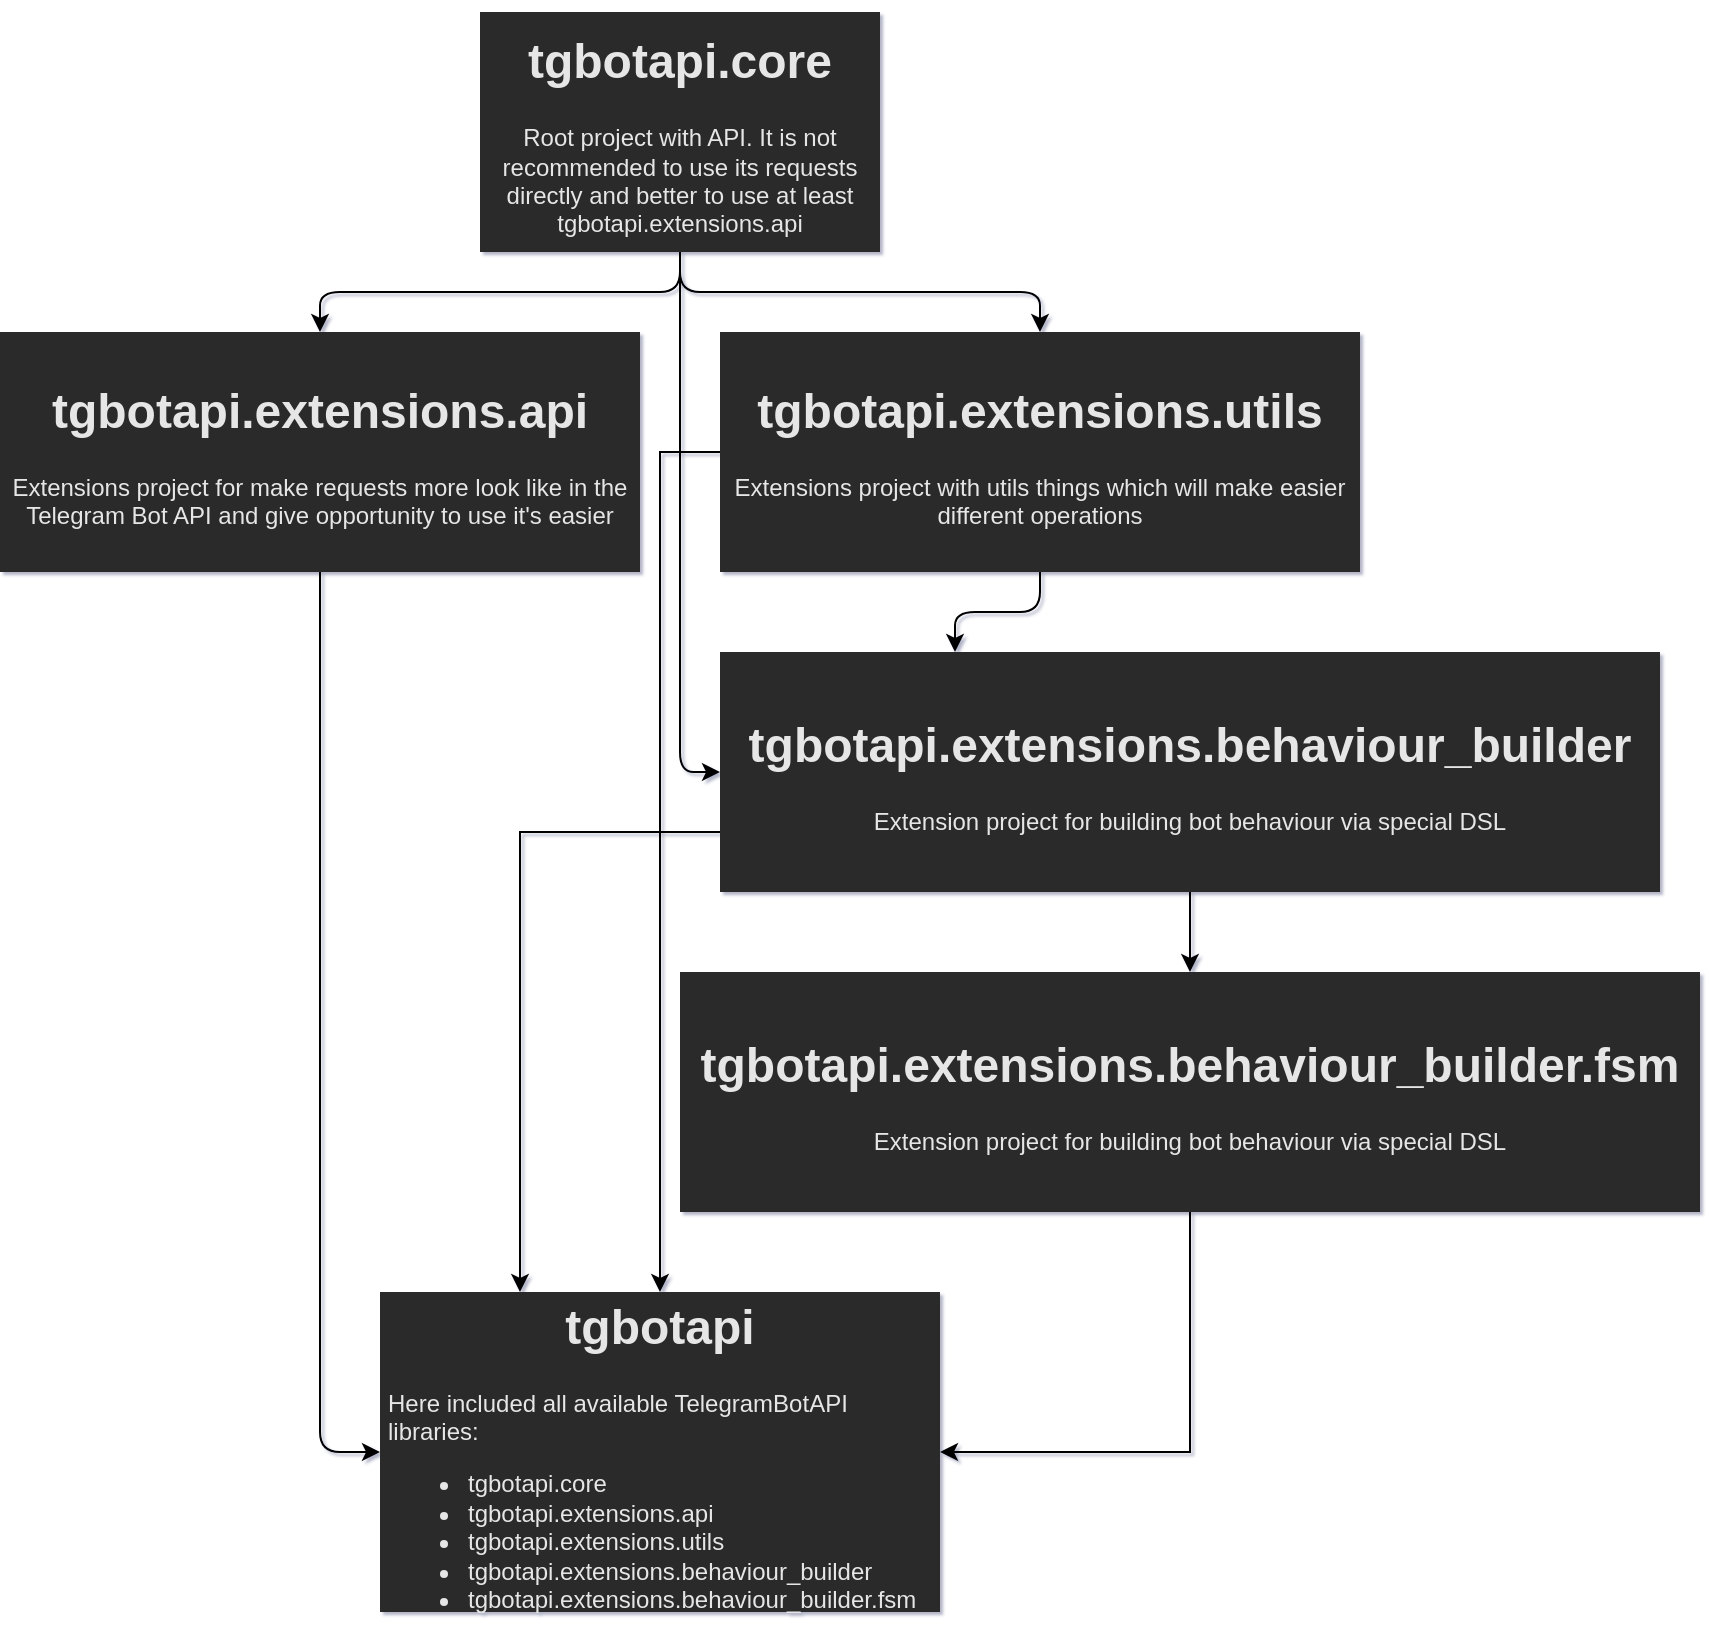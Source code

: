 <mxfile version="15.4.0" type="device"><diagram id="52__hkWDA9-3YNXNIhpc" name="Framework structure"><mxGraphModel dx="1102" dy="817" grid="1" gridSize="10" guides="1" tooltips="1" connect="1" arrows="1" fold="1" page="1" pageScale="1" pageWidth="850" pageHeight="1100" math="0" shadow="1"><root><mxCell id="0"/><mxCell id="1" parent="0"/><mxCell id="56" style="edgeStyle=orthogonalEdgeStyle;orthogonalLoop=1;jettySize=auto;html=1;entryX=0;entryY=0.5;entryDx=0;entryDy=0;" parent="1" source="47" target="55" edge="1"><mxGeometry relative="1" as="geometry"/></mxCell><mxCell id="47" value="&lt;h1&gt;&lt;span style=&quot;text-align: left&quot;&gt;&lt;span style=&quot;line-height: 28.8px&quot;&gt;&lt;b style=&quot;font-size: 24px&quot;&gt;tgbotapi.extensions.api&lt;/b&gt;&lt;/span&gt;&lt;/span&gt;&lt;/h1&gt;&lt;p&gt;&lt;span style=&quot;text-align: left&quot;&gt;Extensions project for make requests more look like in the Telegram Bot API and give opportunity to use it's easier&lt;/span&gt;&lt;/p&gt;" style="text;html=1;align=center;verticalAlign=middle;shadow=0;glass=0;spacing=5;whiteSpace=wrap;fillColor=#2a2a2a;fontColor=#E6E6E6;" parent="1" vertex="1"><mxGeometry y="200" width="320" height="120" as="geometry"/></mxCell><mxCell id="50" style="edgeStyle=orthogonalEdgeStyle;orthogonalLoop=1;jettySize=auto;html=1;entryX=0.5;entryY=0;entryDx=0;entryDy=0;" parent="1" source="48" target="47" edge="1"><mxGeometry relative="1" as="geometry"/></mxCell><mxCell id="51" style="edgeStyle=orthogonalEdgeStyle;orthogonalLoop=1;jettySize=auto;html=1;entryX=0.5;entryY=0;entryDx=0;entryDy=0;" parent="1" source="48" target="49" edge="1"><mxGeometry relative="1" as="geometry"/></mxCell><mxCell id="54" style="edgeStyle=orthogonalEdgeStyle;orthogonalLoop=1;jettySize=auto;html=1;entryX=0;entryY=0.5;entryDx=0;entryDy=0;" parent="1" source="48" target="52" edge="1"><mxGeometry relative="1" as="geometry"/></mxCell><mxCell id="48" value="&lt;p style=&quot;line-height: 140%&quot;&gt;&lt;/p&gt;&lt;h1&gt;&lt;span style=&quot;font-size: 24px&quot;&gt;&lt;b&gt;tgbotapi.core&lt;/b&gt;&lt;/span&gt;&lt;/h1&gt;&lt;p&gt;&lt;span style=&quot;font-size: 12px ; font-weight: normal&quot;&gt;Root project with API. It is not recommended to use its requests directly and better to use at least tgbotapi.extensions.api&lt;/span&gt;&lt;/p&gt;&lt;p&gt;&lt;/p&gt;" style="text;html=1;align=center;verticalAlign=middle;shadow=0;glass=0;spacing=5;whiteSpace=wrap;fillColor=#2a2a2a;fontColor=#E6E6E6;" parent="1" vertex="1"><mxGeometry x="240" y="40" width="200" height="120" as="geometry"/></mxCell><mxCell id="53" style="edgeStyle=orthogonalEdgeStyle;orthogonalLoop=1;jettySize=auto;html=1;entryX=0.25;entryY=0;entryDx=0;entryDy=0;" parent="1" source="49" target="52" edge="1"><mxGeometry relative="1" as="geometry"/></mxCell><mxCell id="0RoW5gwY-VOkkhbN-aKC-60" style="edgeStyle=orthogonalEdgeStyle;rounded=0;orthogonalLoop=1;jettySize=auto;html=1;exitX=0;exitY=0.5;exitDx=0;exitDy=0;entryX=0.5;entryY=0;entryDx=0;entryDy=0;" edge="1" parent="1" source="49" target="55"><mxGeometry relative="1" as="geometry"><Array as="points"><mxPoint x="330" y="260"/></Array></mxGeometry></mxCell><mxCell id="49" value="&lt;h1&gt;&lt;span style=&quot;text-align: left&quot;&gt;&lt;span style=&quot;line-height: 28.8px&quot;&gt;&lt;b style=&quot;font-size: 24px&quot;&gt;tgbotapi.extensions.utils&lt;/b&gt;&lt;/span&gt;&lt;/span&gt;&lt;/h1&gt;&lt;p&gt;Extensions project with utils things which will make easier different operations&lt;br&gt;&lt;/p&gt;" style="text;html=1;align=center;verticalAlign=middle;shadow=0;glass=0;spacing=5;whiteSpace=wrap;fillColor=#2a2a2a;fontColor=#E6E6E6;" parent="1" vertex="1"><mxGeometry x="360" y="200" width="320" height="120" as="geometry"/></mxCell><mxCell id="0RoW5gwY-VOkkhbN-aKC-59" style="edgeStyle=orthogonalEdgeStyle;rounded=0;orthogonalLoop=1;jettySize=auto;html=1;exitX=0.5;exitY=1;exitDx=0;exitDy=0;" edge="1" parent="1" source="52" target="0RoW5gwY-VOkkhbN-aKC-58"><mxGeometry relative="1" as="geometry"/></mxCell><mxCell id="0RoW5gwY-VOkkhbN-aKC-62" style="edgeStyle=orthogonalEdgeStyle;rounded=0;orthogonalLoop=1;jettySize=auto;html=1;exitX=0;exitY=0.75;exitDx=0;exitDy=0;entryX=0.25;entryY=0;entryDx=0;entryDy=0;" edge="1" parent="1" source="52" target="55"><mxGeometry relative="1" as="geometry"/></mxCell><mxCell id="52" value="&lt;h1 style=&quot;text-align: left&quot;&gt;&lt;span style=&quot;font-size: 24px&quot;&gt;&lt;b&gt;tgbotapi.extensions.behaviour_builder&lt;/b&gt;&lt;/span&gt;&lt;/h1&gt;&lt;p&gt;&lt;span style=&quot;font-size: 12px ; font-weight: 400&quot;&gt;Extension project for building bot behaviour via special DSL&lt;/span&gt;&lt;/p&gt;" style="text;html=1;align=center;verticalAlign=middle;shadow=0;glass=0;spacing=5;whiteSpace=wrap;fillColor=#2a2a2a;fontColor=#E6E6E6;" parent="1" vertex="1"><mxGeometry x="360" y="360" width="470" height="120" as="geometry"/></mxCell><mxCell id="55" value="&lt;p style=&quot;line-height: 140%&quot;&gt;&lt;/p&gt;&lt;h1&gt;&lt;span style=&quot;font-size: 24px&quot;&gt;&lt;b&gt;tgbotapi&lt;/b&gt;&lt;/span&gt;&lt;/h1&gt;&lt;p style=&quot;text-align: left&quot;&gt;Here included all available TelegramBotAPI libraries:&lt;/p&gt;&lt;p&gt;&lt;/p&gt;&lt;ul&gt;&lt;li style=&quot;text-align: left&quot;&gt;tgbotapi.core&lt;/li&gt;&lt;li style=&quot;text-align: left&quot;&gt;tgbotapi.extensions.api&lt;/li&gt;&lt;li style=&quot;text-align: left&quot;&gt;tgbotapi.extensions.utils&lt;/li&gt;&lt;li style=&quot;text-align: left&quot;&gt;tgbotapi.extensions.behaviour_builder&lt;/li&gt;&lt;li style=&quot;text-align: left&quot;&gt;tgbotapi.extensions.behaviour_builder.fsm&lt;/li&gt;&lt;/ul&gt;&lt;p&gt;&lt;/p&gt;&lt;p&gt;&lt;/p&gt;" style="text;html=1;align=center;verticalAlign=middle;shadow=0;glass=0;spacing=5;whiteSpace=wrap;fillColor=#2a2a2a;fontColor=#E6E6E6;" parent="1" vertex="1"><mxGeometry x="190" y="680" width="280" height="160" as="geometry"/></mxCell><mxCell id="0RoW5gwY-VOkkhbN-aKC-61" style="edgeStyle=orthogonalEdgeStyle;rounded=0;orthogonalLoop=1;jettySize=auto;html=1;exitX=0.5;exitY=1;exitDx=0;exitDy=0;entryX=1;entryY=0.5;entryDx=0;entryDy=0;" edge="1" parent="1" source="0RoW5gwY-VOkkhbN-aKC-58" target="55"><mxGeometry relative="1" as="geometry"/></mxCell><mxCell id="0RoW5gwY-VOkkhbN-aKC-58" value="&lt;h1 style=&quot;text-align: left&quot;&gt;&lt;span style=&quot;font-size: 24px&quot;&gt;&lt;b&gt;tgbotapi.extensions.behaviour_builder.fsm&lt;/b&gt;&lt;/span&gt;&lt;/h1&gt;&lt;p&gt;&lt;span style=&quot;font-size: 12px ; font-weight: 400&quot;&gt;Extension project for building bot behaviour via special DSL&lt;/span&gt;&lt;/p&gt;" style="text;html=1;align=center;verticalAlign=middle;shadow=0;glass=0;spacing=5;whiteSpace=wrap;fillColor=#2a2a2a;fontColor=#E6E6E6;" vertex="1" parent="1"><mxGeometry x="340" y="520" width="510" height="120" as="geometry"/></mxCell></root></mxGraphModel></diagram></mxfile>